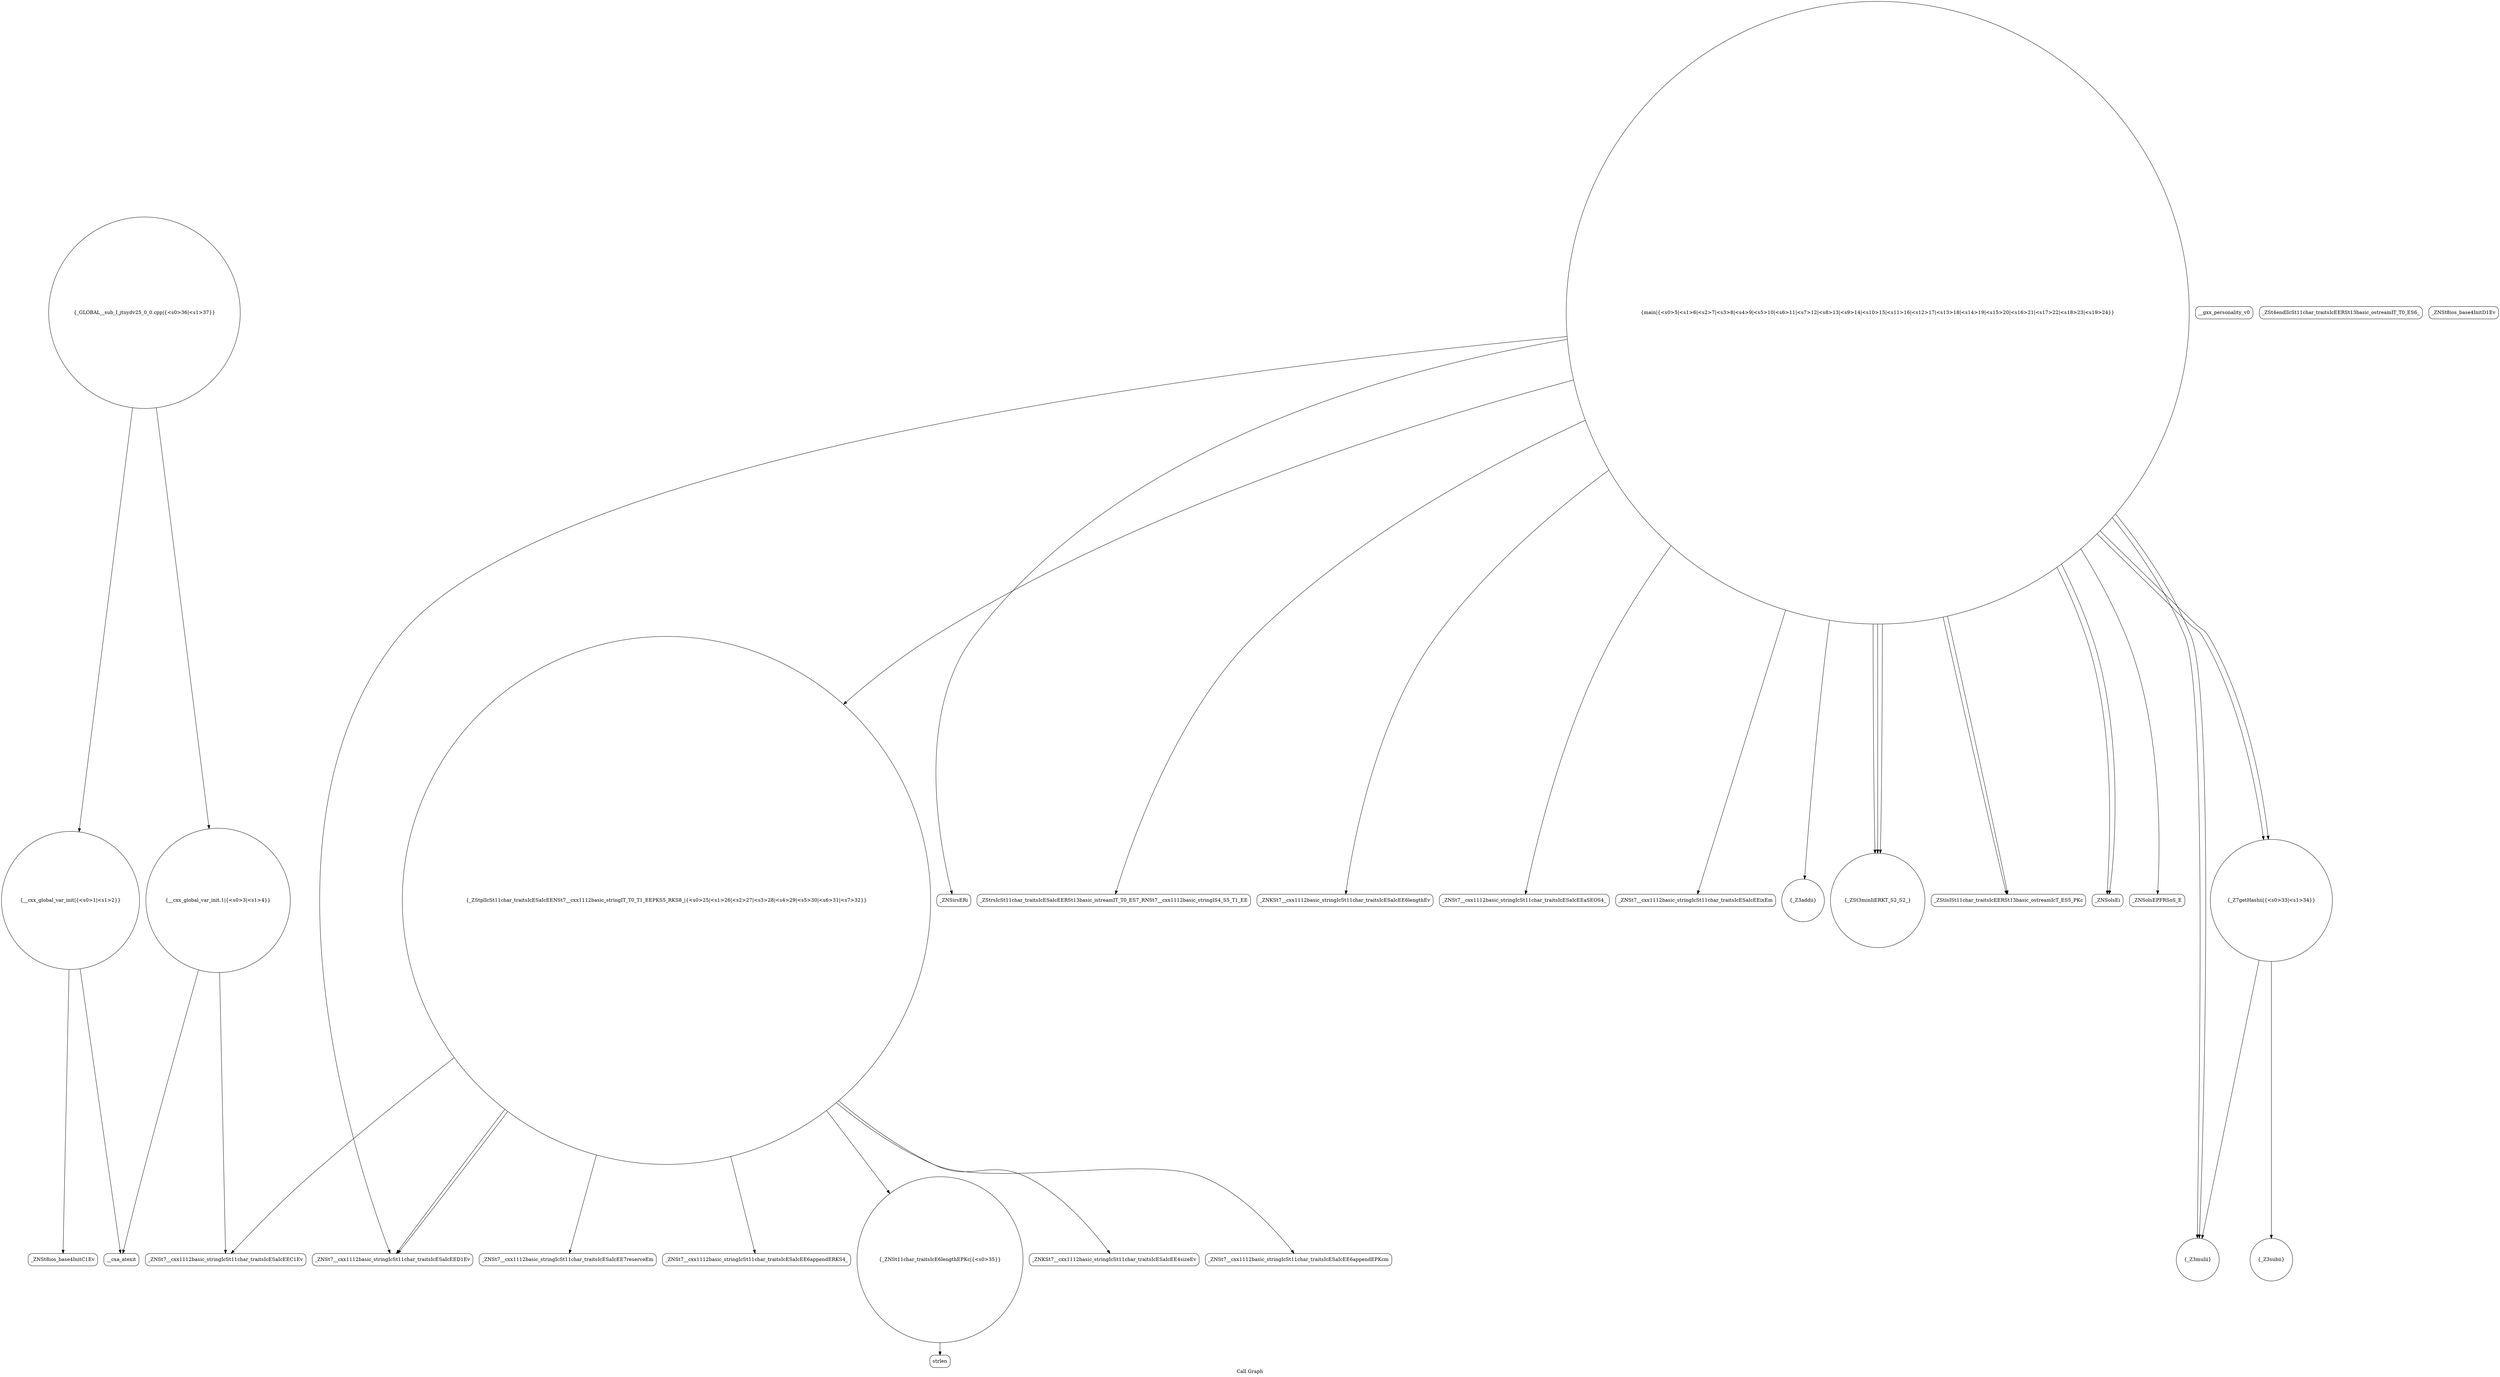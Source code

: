 digraph "Call Graph" {
	label="Call Graph";

	Node0x55925f3b07d0 [shape=record,shape=circle,label="{__cxx_global_var_init|{<s0>1|<s1>2}}"];
	Node0x55925f3b07d0:s0 -> Node0x55925f3b0c60[color=black];
	Node0x55925f3b07d0:s1 -> Node0x55925f3b0d60[color=black];
	Node0x55925f3b18e0 [shape=record,shape=Mrecord,label="{__gxx_personality_v0}"];
	Node0x55925f3b0f60 [shape=record,shape=circle,label="{main|{<s0>5|<s1>6|<s2>7|<s3>8|<s4>9|<s5>10|<s6>11|<s7>12|<s8>13|<s9>14|<s10>15|<s11>16|<s12>17|<s13>18|<s14>19|<s15>20|<s16>21|<s17>22|<s18>23|<s19>24}}"];
	Node0x55925f3b0f60:s0 -> Node0x55925f3b0fe0[color=black];
	Node0x55925f3b0f60:s1 -> Node0x55925f3b1060[color=black];
	Node0x55925f3b0f60:s2 -> Node0x55925f3b10e0[color=black];
	Node0x55925f3b0f60:s3 -> Node0x55925f3b1160[color=black];
	Node0x55925f3b0f60:s4 -> Node0x55925f3b11e0[color=black];
	Node0x55925f3b0f60:s5 -> Node0x55925f3b1260[color=black];
	Node0x55925f3b0f60:s6 -> Node0x55925f3b0ee0[color=black];
	Node0x55925f3b0f60:s7 -> Node0x55925f3b0fe0[color=black];
	Node0x55925f3b0f60:s8 -> Node0x55925f3b1360[color=black];
	Node0x55925f3b0f60:s9 -> Node0x55925f3b12e0[color=black];
	Node0x55925f3b0f60:s10 -> Node0x55925f3b13e0[color=black];
	Node0x55925f3b0f60:s11 -> Node0x55925f3b13e0[color=black];
	Node0x55925f3b0f60:s12 -> Node0x55925f3b1460[color=black];
	Node0x55925f3b0f60:s13 -> Node0x55925f3b1460[color=black];
	Node0x55925f3b0f60:s14 -> Node0x55925f3b1460[color=black];
	Node0x55925f3b0f60:s15 -> Node0x55925f3b14e0[color=black];
	Node0x55925f3b0f60:s16 -> Node0x55925f3b1560[color=black];
	Node0x55925f3b0f60:s17 -> Node0x55925f3b14e0[color=black];
	Node0x55925f3b0f60:s18 -> Node0x55925f3b1560[color=black];
	Node0x55925f3b0f60:s19 -> Node0x55925f3b15e0[color=black];
	Node0x55925f3b12e0 [shape=record,shape=circle,label="{_Z3addii}"];
	Node0x55925f3b1660 [shape=record,shape=Mrecord,label="{_ZSt4endlIcSt11char_traitsIcEERSt13basic_ostreamIT_T0_ES6_}"];
	Node0x55925f3b0ce0 [shape=record,shape=Mrecord,label="{_ZNSt8ios_base4InitD1Ev}"];
	Node0x55925f3b19e0 [shape=record,shape=Mrecord,label="{_ZNSt7__cxx1112basic_stringIcSt11char_traitsIcESaIcEE6appendERKS4_}"];
	Node0x55925f3b1060 [shape=record,shape=Mrecord,label="{_ZNSirsERi}"];
	Node0x55925f3b13e0 [shape=record,shape=circle,label="{_Z7getHashii|{<s0>33|<s1>34}}"];
	Node0x55925f3b13e0:s0 -> Node0x55925f3b0fe0[color=black];
	Node0x55925f3b13e0:s1 -> Node0x55925f3b16e0[color=black];
	Node0x55925f3b1760 [shape=record,shape=circle,label="{_ZNSt11char_traitsIcE6lengthEPKc|{<s0>35}}"];
	Node0x55925f3b1760:s0 -> Node0x55925f3b1a60[color=black];
	Node0x55925f3b0de0 [shape=record,shape=circle,label="{__cxx_global_var_init.1|{<s0>3|<s1>4}}"];
	Node0x55925f3b0de0:s0 -> Node0x55925f3b0e60[color=black];
	Node0x55925f3b0de0:s1 -> Node0x55925f3b0d60[color=black];
	Node0x55925f3b1ae0 [shape=record,shape=circle,label="{_GLOBAL__sub_I_jtnydv25_0_0.cpp|{<s0>36|<s1>37}}"];
	Node0x55925f3b1ae0:s0 -> Node0x55925f3b07d0[color=black];
	Node0x55925f3b1ae0:s1 -> Node0x55925f3b0de0[color=black];
	Node0x55925f3b1160 [shape=record,shape=Mrecord,label="{_ZNKSt7__cxx1112basic_stringIcSt11char_traitsIcESaIcEE6lengthEv}"];
	Node0x55925f3b14e0 [shape=record,shape=Mrecord,label="{_ZStlsISt11char_traitsIcEERSt13basic_ostreamIcT_ES5_PKc}"];
	Node0x55925f3b1860 [shape=record,shape=Mrecord,label="{_ZNKSt7__cxx1112basic_stringIcSt11char_traitsIcESaIcEE4sizeEv}"];
	Node0x55925f3b0ee0 [shape=record,shape=Mrecord,label="{_ZNSt7__cxx1112basic_stringIcSt11char_traitsIcESaIcEED1Ev}"];
	Node0x55925f3b1260 [shape=record,shape=Mrecord,label="{_ZNSt7__cxx1112basic_stringIcSt11char_traitsIcESaIcEEaSEOS4_}"];
	Node0x55925f3b15e0 [shape=record,shape=Mrecord,label="{_ZNSolsEPFRSoS_E}"];
	Node0x55925f3b0c60 [shape=record,shape=Mrecord,label="{_ZNSt8ios_base4InitC1Ev}"];
	Node0x55925f3b1960 [shape=record,shape=Mrecord,label="{_ZNSt7__cxx1112basic_stringIcSt11char_traitsIcESaIcEE6appendEPKcm}"];
	Node0x55925f3b0fe0 [shape=record,shape=circle,label="{_Z3mulii}"];
	Node0x55925f3b1360 [shape=record,shape=Mrecord,label="{_ZNSt7__cxx1112basic_stringIcSt11char_traitsIcESaIcEEixEm}"];
	Node0x55925f3b16e0 [shape=record,shape=circle,label="{_Z3subii}"];
	Node0x55925f3b0d60 [shape=record,shape=Mrecord,label="{__cxa_atexit}"];
	Node0x55925f3b1a60 [shape=record,shape=Mrecord,label="{strlen}"];
	Node0x55925f3b10e0 [shape=record,shape=Mrecord,label="{_ZStrsIcSt11char_traitsIcESaIcEERSt13basic_istreamIT_T0_ES7_RNSt7__cxx1112basic_stringIS4_S5_T1_EE}"];
	Node0x55925f3b1460 [shape=record,shape=circle,label="{_ZSt3minIiERKT_S2_S2_}"];
	Node0x55925f3b17e0 [shape=record,shape=Mrecord,label="{_ZNSt7__cxx1112basic_stringIcSt11char_traitsIcESaIcEE7reserveEm}"];
	Node0x55925f3b0e60 [shape=record,shape=Mrecord,label="{_ZNSt7__cxx1112basic_stringIcSt11char_traitsIcESaIcEEC1Ev}"];
	Node0x55925f3b11e0 [shape=record,shape=circle,label="{_ZStplIcSt11char_traitsIcESaIcEENSt7__cxx1112basic_stringIT_T0_T1_EEPKS5_RKS8_|{<s0>25|<s1>26|<s2>27|<s3>28|<s4>29|<s5>30|<s6>31|<s7>32}}"];
	Node0x55925f3b11e0:s0 -> Node0x55925f3b1760[color=black];
	Node0x55925f3b11e0:s1 -> Node0x55925f3b0e60[color=black];
	Node0x55925f3b11e0:s2 -> Node0x55925f3b1860[color=black];
	Node0x55925f3b11e0:s3 -> Node0x55925f3b17e0[color=black];
	Node0x55925f3b11e0:s4 -> Node0x55925f3b1960[color=black];
	Node0x55925f3b11e0:s5 -> Node0x55925f3b19e0[color=black];
	Node0x55925f3b11e0:s6 -> Node0x55925f3b0ee0[color=black];
	Node0x55925f3b11e0:s7 -> Node0x55925f3b0ee0[color=black];
	Node0x55925f3b1560 [shape=record,shape=Mrecord,label="{_ZNSolsEi}"];
}
